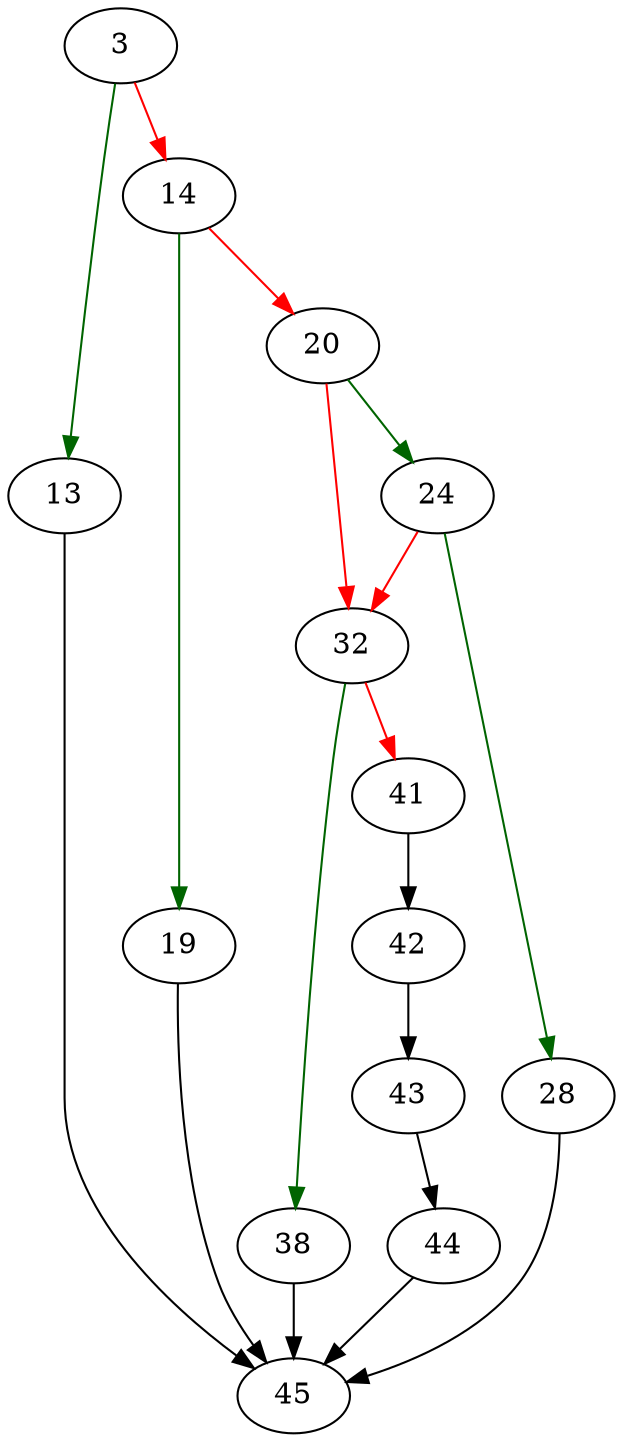 strict digraph "parseDateOrTime" {
	// Node definitions.
	3 [entry=true];
	13;
	14;
	45;
	19;
	20;
	24;
	32;
	28;
	38;
	41;
	42;
	43;
	44;

	// Edge definitions.
	3 -> 13 [
		color=darkgreen
		cond=true
	];
	3 -> 14 [
		color=red
		cond=false
	];
	13 -> 45;
	14 -> 19 [
		color=darkgreen
		cond=true
	];
	14 -> 20 [
		color=red
		cond=false
	];
	19 -> 45;
	20 -> 24 [
		color=darkgreen
		cond=true
	];
	20 -> 32 [
		color=red
		cond=false
	];
	24 -> 32 [
		color=red
		cond=false
	];
	24 -> 28 [
		color=darkgreen
		cond=true
	];
	32 -> 38 [
		color=darkgreen
		cond=true
	];
	32 -> 41 [
		color=red
		cond=false
	];
	28 -> 45;
	38 -> 45;
	41 -> 42;
	42 -> 43;
	43 -> 44;
	44 -> 45;
}